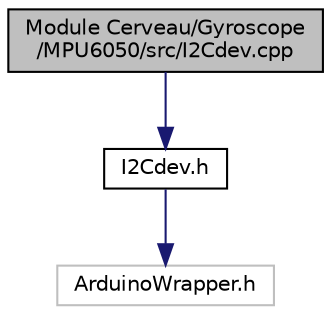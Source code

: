 digraph "Module Cerveau/Gyroscope/MPU6050/src/I2Cdev.cpp"
{
  edge [fontname="Helvetica",fontsize="10",labelfontname="Helvetica",labelfontsize="10"];
  node [fontname="Helvetica",fontsize="10",shape=record];
  Node1 [label="Module Cerveau/Gyroscope\l/MPU6050/src/I2Cdev.cpp",height=0.2,width=0.4,color="black", fillcolor="grey75", style="filled" fontcolor="black"];
  Node1 -> Node2 [color="midnightblue",fontsize="10",style="solid",fontname="Helvetica"];
  Node2 [label="I2Cdev.h",height=0.2,width=0.4,color="black", fillcolor="white", style="filled",URL="$_gyroscope_2_m_p_u6050_2src_2_i2_cdev_8h.html"];
  Node2 -> Node3 [color="midnightblue",fontsize="10",style="solid",fontname="Helvetica"];
  Node3 [label="ArduinoWrapper.h",height=0.2,width=0.4,color="grey75", fillcolor="white", style="filled"];
}
